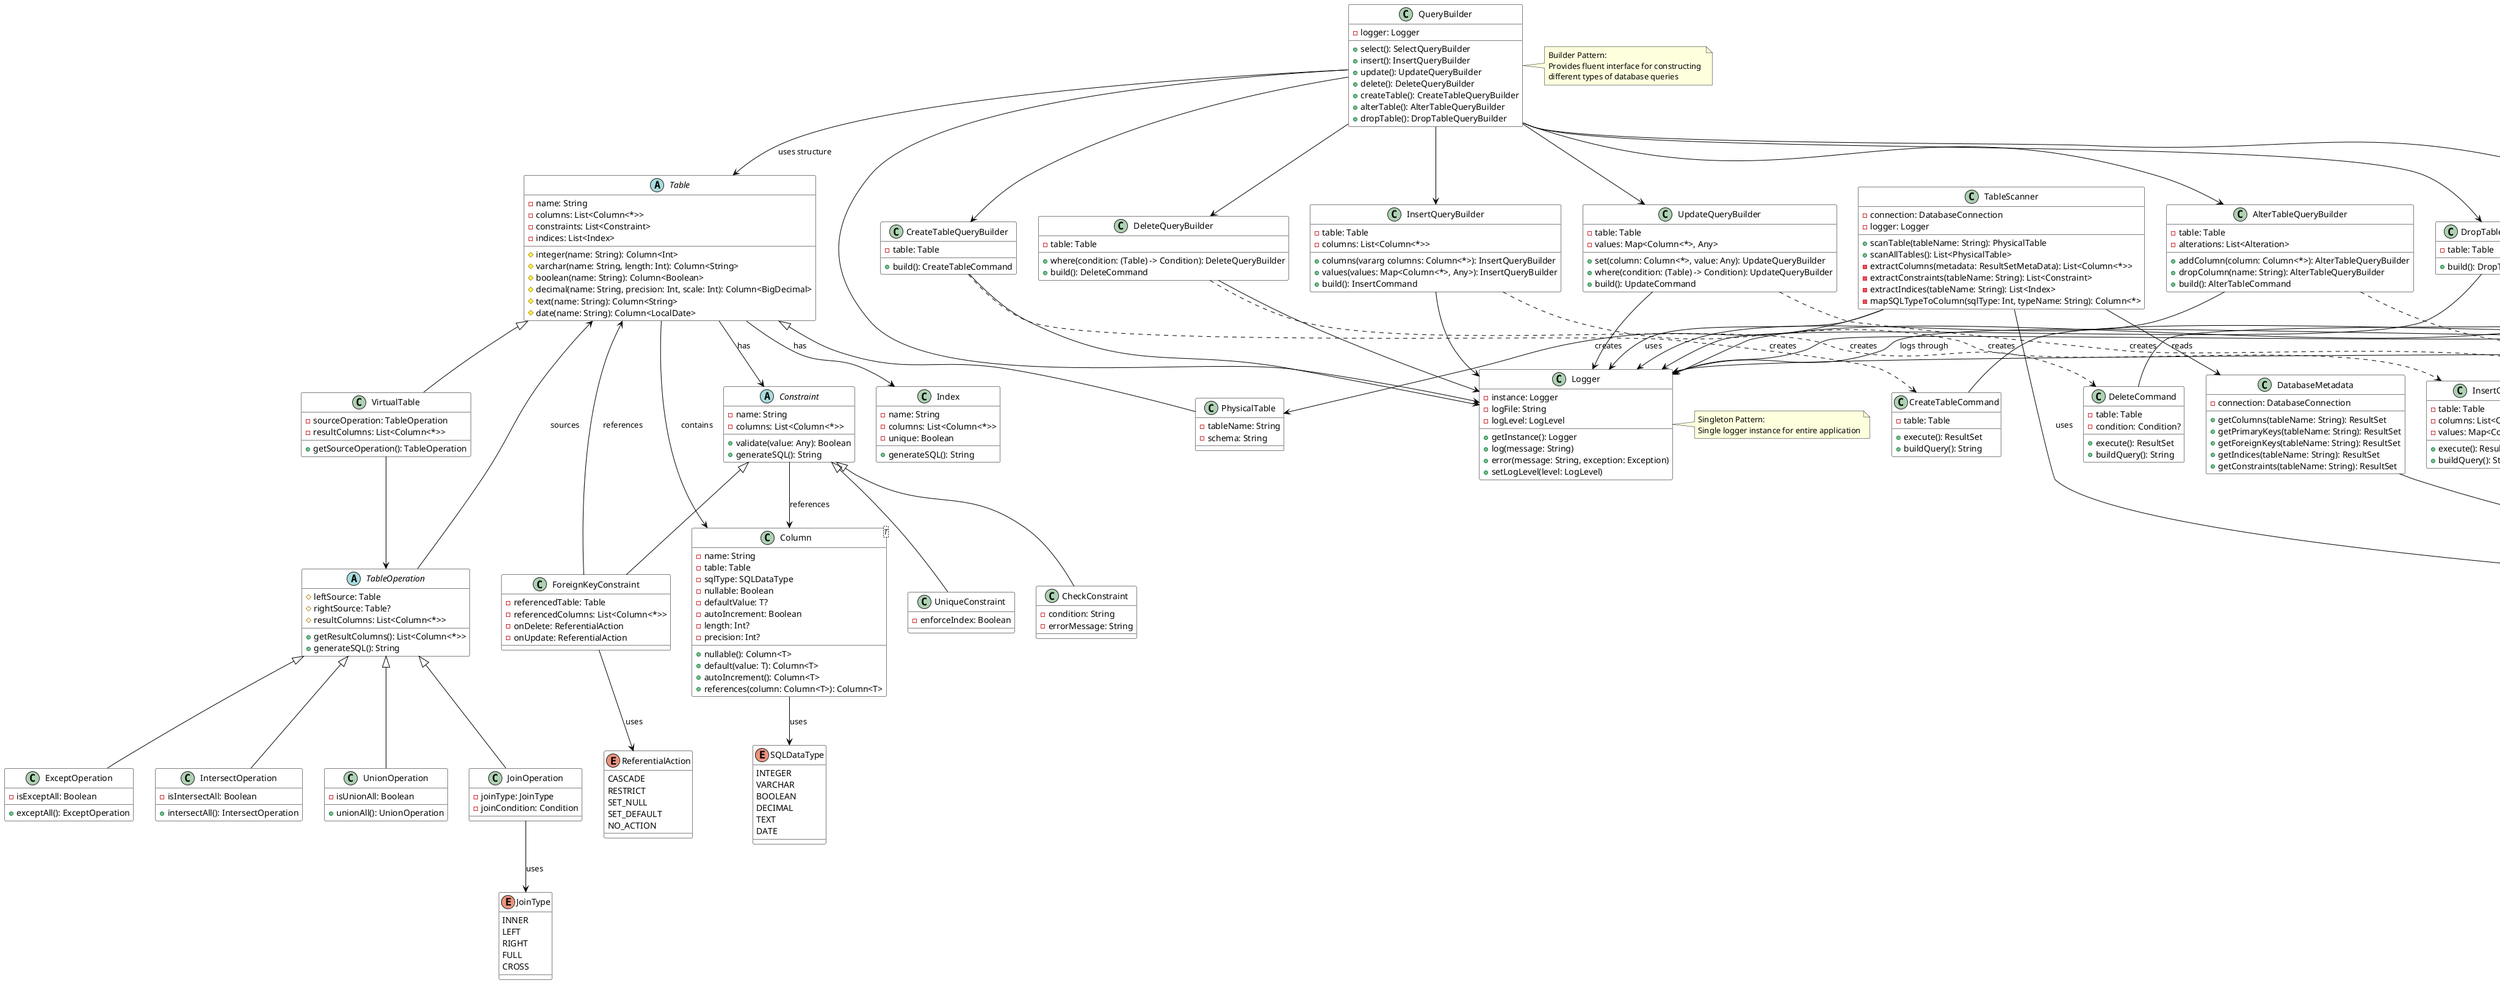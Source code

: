 @startuml

skinparam class {
    BackgroundColor white
    ArrowColor black
    BorderColor black
}

' Core Classes
class DatabaseConnectionFactory {
    -instance: DatabaseConnectionFactory
    -connections: Map<String, DatabaseConnection>
    +getInstance(): DatabaseConnectionFactory
    +getConnection(type: String): DatabaseConnection
    +registerConnection(type: String, connection: DatabaseConnection)
    +closeAllConnections()
}

note right of DatabaseConnectionFactory
    Singleton Pattern:
    Ensures single instance of connection factory
end note

class Logger {
    -instance: Logger
    -logFile: String
    -logLevel: LogLevel
    +getInstance(): Logger
    +log(message: String)
    +error(message: String, exception: Exception)
    +setLogLevel(level: LogLevel)
}

note right of Logger
    Singleton Pattern:
    Single logger instance for entire application
end note

interface ConnectionFactory {
    +createConnection(type: String): DatabaseConnection
    +getConnectionConfig(type: String): ConnectionConfig
    +supportedDatabases(): List<String>
}

note right of ConnectionFactory
    Factory Pattern:
    Creates different types of database connections
end note

abstract class DatabaseConnection {
    -url: String
    -username: String
    -password: String
    -connection: Connection
    +connect(): Connection
    +disconnect()
    +isConnected(): Boolean
}

class SQLiteConnection extends DatabaseConnection {
    -filePath: String
    +createConnection(): Connection
}

class PostgresConnection extends DatabaseConnection {
    -schema: String
    +createConnection(): Connection
    +setSearchPath(schema: String)
}

class MySQLConnection extends DatabaseConnection {
    -charset: String
    +createConnection(): Connection
    +setCharset(charset: String)
}

abstract class Table {
    -name: String
    -columns: List<Column<*>>
    -constraints: List<Constraint>
    -indices: List<Index>
    #integer(name: String): Column<Int>
    #varchar(name: String, length: Int): Column<String>
    #boolean(name: String): Column<Boolean>
    #decimal(name: String, precision: Int, scale: Int): Column<BigDecimal>
    #text(name: String): Column<String>
    #date(name: String): Column<LocalDate>
}

class PhysicalTable extends Table {
    -tableName: String
    -schema: String
}

class VirtualTable extends Table {
    -sourceOperation: TableOperation
    -resultColumns: List<Column<*>>
    +getSourceOperation(): TableOperation
}

abstract class TableOperation {
    #leftSource: Table
    #rightSource: Table?
    #resultColumns: List<Column<*>>
    +getResultColumns(): List<Column<*>>
    +generateSQL(): String
}

class UnionOperation extends TableOperation {
    -isUnionAll: Boolean
    +unionAll(): UnionOperation
}

class JoinOperation extends TableOperation {
    -joinType: JoinType
    -joinCondition: Condition
}

class ExceptOperation extends TableOperation {
    -isExceptAll: Boolean
    +exceptAll(): ExceptOperation
}

class IntersectOperation extends TableOperation {
    -isIntersectAll: Boolean
    +intersectAll(): IntersectOperation
}

enum JoinType {
    INNER
    LEFT
    RIGHT
    FULL
    CROSS
}

class TableScanner {
    -connection: DatabaseConnection
    -logger: Logger
    +scanTable(tableName: String): PhysicalTable 
    +scanAllTables(): List<PhysicalTable>
    -extractColumns(metadata: ResultSetMetaData): List<Column<*>>
    -extractConstraints(tableName: String): List<Constraint>
    -extractIndices(tableName: String): List<Index>
    -mapSQLTypeToColumn(sqlType: Int, typeName: String): Column<*>
}

class DatabaseMetadata {
    -connection: DatabaseConnection
    +getColumns(tableName: String): ResultSet
    +getPrimaryKeys(tableName: String): ResultSet
    +getForeignKeys(tableName: String): ResultSet
    +getIndices(tableName: String): ResultSet
    +getConstraints(tableName: String): ResultSet
}

class Column<T> {
    -name: String
    -table: Table
    -sqlType: SQLDataType
    -nullable: Boolean
    -defaultValue: T?
    -autoIncrement: Boolean
    -length: Int?
    -precision: Int?
    +nullable(): Column<T>
    +default(value: T): Column<T>
    +autoIncrement(): Column<T>
    +references(column: Column<T>): Column<T>
}

abstract class Constraint {
    -name: String
    -columns: List<Column<*>>
    +validate(value: Any): Boolean
    +generateSQL(): String
}

class CheckConstraint extends Constraint {
    -condition: String
    -errorMessage: String
}

class UniqueConstraint extends Constraint {
    -enforceIndex: Boolean
}

class ForeignKeyConstraint extends Constraint {
    -referencedTable: Table
    -referencedColumns: List<Column<*>>
    -onDelete: ReferentialAction
    -onUpdate: ReferentialAction
}

enum ReferentialAction {
    CASCADE
    RESTRICT
    SET_NULL
    SET_DEFAULT
    NO_ACTION
}

enum SQLDataType {
    INTEGER
    VARCHAR
    BOOLEAN
    DECIMAL
    TEXT
    DATE
}

class Index {
    -name: String
    -columns: List<Column<*>>
    -unique: Boolean
    +generateSQL(): String
}

class QueryBuilder {
    -logger: Logger
    +select(): SelectQueryBuilder
    +insert(): InsertQueryBuilder
    +update(): UpdateQueryBuilder
    +delete(): DeleteQueryBuilder
    +createTable(): CreateTableQueryBuilder
    +alterTable(): AlterTableQueryBuilder
    +dropTable(): DropTableQueryBuilder
}

note right of QueryBuilder
    Builder Pattern:
    Provides fluent interface for constructing 
    different types of database queries
end note

' Command Pattern Implementation
abstract class DatabaseCommand {
    #connection: DatabaseConnection
    #logger: Logger
    +execute(): ResultSet
    +buildQuery(): String
    +validate(): Boolean
    #handleError(error: Exception)
}

note right of DatabaseCommand
    Command Pattern:
    Encapsulates database operations as objects
end note

class CommandExecutor {
    -connection: DatabaseConnection
    -logger: Logger
    +execute(command: DatabaseCommand): ResultSet
    +executeTransaction(commands: List<DatabaseCommand>): List<ResultSet>
    -handleTransactionRollback()
}

class SelectCommand extends DatabaseCommand {
    -table: Table
    -columns: List<Column<*>>
    -condition: Condition?
    +execute(): ResultSet
    +buildQuery(): String
}

class InsertCommand extends DatabaseCommand {
    -table: Table
    -columns: List<Column<*>>
    -values: Map<Column<*>, Any>
    +execute(): ResultSet
    +buildQuery(): String
}

class UpdateCommand extends DatabaseCommand {
    -table: Table
    -values: Map<Column<*>, Any>
    -condition: Condition?
    +execute(): ResultSet
    +buildQuery(): String
}

class DeleteCommand extends DatabaseCommand {
    -table: Table
    -condition: Condition?
    +execute(): ResultSet
    +buildQuery(): String
}

class CreateTableCommand extends DatabaseCommand {
    -table: Table
    +execute(): ResultSet
    +buildQuery(): String
}

class AlterTableCommand extends DatabaseCommand {
    -table: Table
    -alterations: List<Alteration>
    +execute(): ResultSet
    +buildQuery(): String
}

class DropTableCommand extends DatabaseCommand {
    -table: Table
    +execute(): ResultSet
    +buildQuery(): String
}

class SelectQueryBuilder {
    -table: Table
    -columns: List<Column<*>>
    +columns(vararg columns: Column<*>): SelectQueryBuilder
    +where(condition: (Table) -> Condition): SelectQueryBuilder
    +build(): SelectCommand
}

class InsertQueryBuilder {
    -table: Table
    -columns: List<Column<*>>
    +columns(vararg columns: Column<*>): InsertQueryBuilder
    +values(values: Map<Column<*>, Any>): InsertQueryBuilder
    +build(): InsertCommand
}

class UpdateQueryBuilder {
    -table: Table
    -values: Map<Column<*>, Any>
    +set(column: Column<*>, value: Any): UpdateQueryBuilder
    +where(condition: (Table) -> Condition): UpdateQueryBuilder
    +build(): UpdateCommand
}

class DeleteQueryBuilder {
    -table: Table
    +where(condition: (Table) -> Condition): DeleteQueryBuilder
    +build(): DeleteCommand
}

class CreateTableQueryBuilder {
    -table: Table
    +build(): CreateTableCommand
}

class AlterTableQueryBuilder {
    -table: Table
    -alterations: List<Alteration>
    +addColumn(column: Column<*>): AlterTableQueryBuilder
    +dropColumn(name: String): AlterTableQueryBuilder
    +build(): AlterTableCommand
}

class DropTableQueryBuilder {
    -table: Table
    +build(): DropTableCommand
}

' Relationships
DatabaseConnectionFactory --> DatabaseConnection
DatabaseConnectionFactory --> Logger
ConnectionFactory --> DatabaseConnection
DatabaseConnectionFactory ..> ConnectionFactory : uses

VirtualTable --> TableOperation
TableOperation --> Table : sources

Table --> Column : contains
Table --> Constraint : has
Table --> Index : has

Column --> SQLDataType : uses
Constraint --> Column : references
ForeignKeyConstraint --> Table : references

TableScanner --> DatabaseConnection : uses
TableScanner --> Logger : uses
TableScanner --> DatabaseMetadata : reads
TableScanner --> PhysicalTable : creates
DatabaseMetadata --> DatabaseConnection : reads from

QueryBuilder --> SelectQueryBuilder
QueryBuilder --> InsertQueryBuilder
QueryBuilder --> UpdateQueryBuilder
QueryBuilder --> DeleteQueryBuilder
QueryBuilder --> CreateTableQueryBuilder
QueryBuilder --> AlterTableQueryBuilder
QueryBuilder --> DropTableQueryBuilder
QueryBuilder --> Table : uses structure

SelectQueryBuilder ..> SelectCommand : creates
InsertQueryBuilder ..> InsertCommand : creates
UpdateQueryBuilder ..> UpdateCommand : creates
DeleteQueryBuilder ..> DeleteCommand : creates
CreateTableQueryBuilder ..> CreateTableCommand : creates
AlterTableQueryBuilder ..> AlterTableCommand : creates
DropTableQueryBuilder ..> DropTableCommand : creates

DatabaseCommand --> DatabaseConnection : executes through
DatabaseCommand --> Logger : logs through

CommandExecutor --> DatabaseConnection
CommandExecutor --> Logger
CommandExecutor --> DatabaseCommand : executes

QueryBuilder --> Logger

SelectQueryBuilder --> Logger
InsertQueryBuilder --> Logger
UpdateQueryBuilder --> Logger
DeleteQueryBuilder --> Logger
CreateTableQueryBuilder --> Logger
AlterTableQueryBuilder --> Logger
DropTableQueryBuilder --> Logger

JoinOperation --> JoinType : uses
ForeignKeyConstraint --> ReferentialAction : uses

@enduml